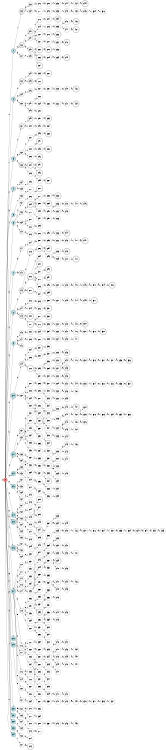 digraph APTAALF {
__start0 [style = invis, shape = none, label = "", width = 0, height = 0];

rankdir=LR;
size="8,5";

s0 [style="filled", color="black", fillcolor="#ff817b" shape="circle", label="q0"];
s1 [style="rounded,filled", color="black", fillcolor="powderblue" shape="doublecircle", label="q1"];
s2 [style="rounded,filled", color="black", fillcolor="powderblue" shape="doublecircle", label="q2"];
s3 [style="rounded,filled", color="black", fillcolor="powderblue" shape="doublecircle", label="q3"];
s4 [style="rounded,filled", color="black", fillcolor="powderblue" shape="doublecircle", label="q4"];
s5 [style="filled", color="black", fillcolor="powderblue" shape="circle", label="q5"];
s6 [style="filled", color="black", fillcolor="powderblue" shape="circle", label="q6"];
s7 [style="filled", color="black", fillcolor="powderblue" shape="circle", label="q7"];
s8 [style="rounded,filled", color="black", fillcolor="powderblue" shape="doublecircle", label="q8"];
s9 [style="filled", color="black", fillcolor="powderblue" shape="circle", label="q9"];
s10 [style="rounded,filled", color="black", fillcolor="powderblue" shape="doublecircle", label="q10"];
s11 [style="rounded,filled", color="black", fillcolor="powderblue" shape="doublecircle", label="q11"];
s12 [style="filled", color="black", fillcolor="powderblue" shape="circle", label="q12"];
s13 [style="filled", color="black", fillcolor="powderblue" shape="circle", label="q13"];
s14 [style="filled", color="black", fillcolor="powderblue" shape="circle", label="q14"];
s15 [style="rounded,filled", color="black", fillcolor="powderblue" shape="doublecircle", label="q15"];
s16 [style="rounded,filled", color="black", fillcolor="powderblue" shape="doublecircle", label="q16"];
s17 [style="filled", color="black", fillcolor="powderblue" shape="circle", label="q17"];
s18 [style="filled", color="black", fillcolor="powderblue" shape="circle", label="q18"];
s19 [style="filled", color="black", fillcolor="powderblue" shape="circle", label="q19"];
s20 [style="filled", color="black", fillcolor="powderblue" shape="circle", label="q20"];
s21 [style="filled", color="black", fillcolor="powderblue" shape="circle", label="q21"];
s22 [style="filled", color="black", fillcolor="powderblue" shape="circle", label="q22"];
s23 [style="filled", color="black", fillcolor="powderblue" shape="circle", label="q23"];
s24 [style="filled", color="black", fillcolor="powderblue" shape="circle", label="q24"];
s25 [style="rounded,filled", color="black", fillcolor="white" shape="doublecircle", label="q25"];
s26 [style="rounded,filled", color="black", fillcolor="white" shape="doublecircle", label="q26"];
s27 [style="filled", color="black", fillcolor="white" shape="circle", label="q27"];
s28 [style="rounded,filled", color="black", fillcolor="white" shape="doublecircle", label="q28"];
s29 [style="filled", color="black", fillcolor="white" shape="circle", label="q29"];
s30 [style="filled", color="black", fillcolor="white" shape="circle", label="q30"];
s31 [style="rounded,filled", color="black", fillcolor="white" shape="doublecircle", label="q31"];
s32 [style="filled", color="black", fillcolor="white" shape="circle", label="q32"];
s33 [style="rounded,filled", color="black", fillcolor="white" shape="doublecircle", label="q33"];
s34 [style="filled", color="black", fillcolor="white" shape="circle", label="q34"];
s35 [style="filled", color="black", fillcolor="white" shape="circle", label="q35"];
s36 [style="filled", color="black", fillcolor="white" shape="circle", label="q36"];
s37 [style="filled", color="black", fillcolor="white" shape="circle", label="q37"];
s38 [style="filled", color="black", fillcolor="white" shape="circle", label="q38"];
s39 [style="filled", color="black", fillcolor="white" shape="circle", label="q39"];
s40 [style="filled", color="black", fillcolor="white" shape="circle", label="q40"];
s41 [style="filled", color="black", fillcolor="white" shape="circle", label="q41"];
s42 [style="rounded,filled", color="black", fillcolor="white" shape="doublecircle", label="q42"];
s43 [style="rounded,filled", color="black", fillcolor="white" shape="doublecircle", label="q43"];
s44 [style="filled", color="black", fillcolor="white" shape="circle", label="q44"];
s45 [style="rounded,filled", color="black", fillcolor="white" shape="doublecircle", label="q45"];
s46 [style="filled", color="black", fillcolor="white" shape="circle", label="q46"];
s47 [style="filled", color="black", fillcolor="white" shape="circle", label="q47"];
s48 [style="filled", color="black", fillcolor="white" shape="circle", label="q48"];
s49 [style="rounded,filled", color="black", fillcolor="white" shape="doublecircle", label="q49"];
s50 [style="filled", color="black", fillcolor="white" shape="circle", label="q50"];
s51 [style="rounded,filled", color="black", fillcolor="white" shape="doublecircle", label="q51"];
s52 [style="filled", color="black", fillcolor="white" shape="circle", label="q52"];
s53 [style="filled", color="black", fillcolor="white" shape="circle", label="q53"];
s54 [style="filled", color="black", fillcolor="white" shape="circle", label="q54"];
s55 [style="filled", color="black", fillcolor="white" shape="circle", label="q55"];
s56 [style="filled", color="black", fillcolor="white" shape="circle", label="q56"];
s57 [style="filled", color="black", fillcolor="white" shape="circle", label="q57"];
s58 [style="filled", color="black", fillcolor="white" shape="circle", label="q58"];
s59 [style="filled", color="black", fillcolor="white" shape="circle", label="q59"];
s60 [style="filled", color="black", fillcolor="white" shape="circle", label="q60"];
s61 [style="filled", color="black", fillcolor="white" shape="circle", label="q61"];
s62 [style="filled", color="black", fillcolor="white" shape="circle", label="q62"];
s63 [style="filled", color="black", fillcolor="white" shape="circle", label="q63"];
s64 [style="filled", color="black", fillcolor="white" shape="circle", label="q64"];
s65 [style="filled", color="black", fillcolor="white" shape="circle", label="q65"];
s66 [style="filled", color="black", fillcolor="white" shape="circle", label="q66"];
s67 [style="filled", color="black", fillcolor="white" shape="circle", label="q67"];
s68 [style="filled", color="black", fillcolor="white" shape="circle", label="q68"];
s69 [style="filled", color="black", fillcolor="white" shape="circle", label="q69"];
s70 [style="filled", color="black", fillcolor="white" shape="circle", label="q70"];
s71 [style="filled", color="black", fillcolor="white" shape="circle", label="q71"];
s72 [style="filled", color="black", fillcolor="white" shape="circle", label="q72"];
s73 [style="filled", color="black", fillcolor="white" shape="circle", label="q73"];
s74 [style="filled", color="black", fillcolor="white" shape="circle", label="q74"];
s75 [style="filled", color="black", fillcolor="white" shape="circle", label="q75"];
s76 [style="filled", color="black", fillcolor="white" shape="circle", label="q76"];
s77 [style="rounded,filled", color="black", fillcolor="white" shape="doublecircle", label="q77"];
s78 [style="filled", color="black", fillcolor="white" shape="circle", label="q78"];
s79 [style="filled", color="black", fillcolor="white" shape="circle", label="q79"];
s80 [style="filled", color="black", fillcolor="white" shape="circle", label="q80"];
s81 [style="filled", color="black", fillcolor="white" shape="circle", label="q81"];
s82 [style="filled", color="black", fillcolor="white" shape="circle", label="q82"];
s83 [style="filled", color="black", fillcolor="white" shape="circle", label="q83"];
s84 [style="filled", color="black", fillcolor="white" shape="circle", label="q84"];
s85 [style="filled", color="black", fillcolor="white" shape="circle", label="q85"];
s86 [style="filled", color="black", fillcolor="white" shape="circle", label="q86"];
s87 [style="filled", color="black", fillcolor="white" shape="circle", label="q87"];
s88 [style="filled", color="black", fillcolor="white" shape="circle", label="q88"];
s89 [style="filled", color="black", fillcolor="white" shape="circle", label="q89"];
s90 [style="rounded,filled", color="black", fillcolor="white" shape="doublecircle", label="q90"];
s91 [style="filled", color="black", fillcolor="white" shape="circle", label="q91"];
s92 [style="rounded,filled", color="black", fillcolor="white" shape="doublecircle", label="q92"];
s93 [style="filled", color="black", fillcolor="white" shape="circle", label="q93"];
s94 [style="filled", color="black", fillcolor="white" shape="circle", label="q94"];
s95 [style="rounded,filled", color="black", fillcolor="white" shape="doublecircle", label="q95"];
s96 [style="filled", color="black", fillcolor="white" shape="circle", label="q96"];
s97 [style="filled", color="black", fillcolor="white" shape="circle", label="q97"];
s98 [style="filled", color="black", fillcolor="white" shape="circle", label="q98"];
s99 [style="rounded,filled", color="black", fillcolor="white" shape="doublecircle", label="q99"];
s100 [style="filled", color="black", fillcolor="white" shape="circle", label="q100"];
s101 [style="filled", color="black", fillcolor="white" shape="circle", label="q101"];
s102 [style="filled", color="black", fillcolor="white" shape="circle", label="q102"];
s103 [style="filled", color="black", fillcolor="white" shape="circle", label="q103"];
s104 [style="rounded,filled", color="black", fillcolor="white" shape="doublecircle", label="q104"];
s105 [style="filled", color="black", fillcolor="white" shape="circle", label="q105"];
s106 [style="filled", color="black", fillcolor="white" shape="circle", label="q106"];
s107 [style="filled", color="black", fillcolor="white" shape="circle", label="q107"];
s108 [style="filled", color="black", fillcolor="white" shape="circle", label="q108"];
s109 [style="rounded,filled", color="black", fillcolor="white" shape="doublecircle", label="q109"];
s110 [style="filled", color="black", fillcolor="white" shape="circle", label="q110"];
s111 [style="filled", color="black", fillcolor="white" shape="circle", label="q111"];
s112 [style="filled", color="black", fillcolor="white" shape="circle", label="q112"];
s113 [style="filled", color="black", fillcolor="white" shape="circle", label="q113"];
s114 [style="filled", color="black", fillcolor="white" shape="circle", label="q114"];
s115 [style="rounded,filled", color="black", fillcolor="white" shape="doublecircle", label="q115"];
s116 [style="rounded,filled", color="black", fillcolor="white" shape="doublecircle", label="q116"];
s117 [style="rounded,filled", color="black", fillcolor="white" shape="doublecircle", label="q117"];
s118 [style="filled", color="black", fillcolor="white" shape="circle", label="q118"];
s119 [style="filled", color="black", fillcolor="white" shape="circle", label="q119"];
s120 [style="rounded,filled", color="black", fillcolor="white" shape="doublecircle", label="q120"];
s121 [style="rounded,filled", color="black", fillcolor="white" shape="doublecircle", label="q121"];
s122 [style="filled", color="black", fillcolor="white" shape="circle", label="q122"];
s123 [style="filled", color="black", fillcolor="white" shape="circle", label="q123"];
s124 [style="filled", color="black", fillcolor="white" shape="circle", label="q124"];
s125 [style="filled", color="black", fillcolor="white" shape="circle", label="q125"];
s126 [style="rounded,filled", color="black", fillcolor="white" shape="doublecircle", label="q126"];
s127 [style="filled", color="black", fillcolor="white" shape="circle", label="q127"];
s128 [style="filled", color="black", fillcolor="white" shape="circle", label="q128"];
s129 [style="filled", color="black", fillcolor="white" shape="circle", label="q129"];
s130 [style="filled", color="black", fillcolor="white" shape="circle", label="q130"];
s131 [style="filled", color="black", fillcolor="white" shape="circle", label="q131"];
s132 [style="filled", color="black", fillcolor="white" shape="circle", label="q132"];
s133 [style="filled", color="black", fillcolor="white" shape="circle", label="q133"];
s134 [style="filled", color="black", fillcolor="white" shape="circle", label="q134"];
s135 [style="filled", color="black", fillcolor="white" shape="circle", label="q135"];
s136 [style="filled", color="black", fillcolor="white" shape="circle", label="q136"];
s137 [style="filled", color="black", fillcolor="white" shape="circle", label="q137"];
s138 [style="filled", color="black", fillcolor="white" shape="circle", label="q138"];
s139 [style="filled", color="black", fillcolor="white" shape="circle", label="q139"];
s140 [style="filled", color="black", fillcolor="white" shape="circle", label="q140"];
s141 [style="filled", color="black", fillcolor="white" shape="circle", label="q141"];
s142 [style="filled", color="black", fillcolor="white" shape="circle", label="q142"];
s143 [style="filled", color="black", fillcolor="white" shape="circle", label="q143"];
s144 [style="filled", color="black", fillcolor="white" shape="circle", label="q144"];
s145 [style="filled", color="black", fillcolor="white" shape="circle", label="q145"];
s146 [style="filled", color="black", fillcolor="white" shape="circle", label="q146"];
s147 [style="filled", color="black", fillcolor="white" shape="circle", label="q147"];
s148 [style="filled", color="black", fillcolor="white" shape="circle", label="q148"];
s149 [style="filled", color="black", fillcolor="white" shape="circle", label="q149"];
s150 [style="filled", color="black", fillcolor="white" shape="circle", label="q150"];
s151 [style="filled", color="black", fillcolor="white" shape="circle", label="q151"];
s152 [style="filled", color="black", fillcolor="white" shape="circle", label="q152"];
s153 [style="filled", color="black", fillcolor="white" shape="circle", label="q153"];
s154 [style="filled", color="black", fillcolor="white" shape="circle", label="q154"];
s155 [style="filled", color="black", fillcolor="white" shape="circle", label="q155"];
s156 [style="filled", color="black", fillcolor="white" shape="circle", label="q156"];
s157 [style="filled", color="black", fillcolor="white" shape="circle", label="q157"];
s158 [style="filled", color="black", fillcolor="white" shape="circle", label="q158"];
s159 [style="filled", color="black", fillcolor="white" shape="circle", label="q159"];
s160 [style="filled", color="black", fillcolor="white" shape="circle", label="q160"];
s161 [style="filled", color="black", fillcolor="white" shape="circle", label="q161"];
s162 [style="filled", color="black", fillcolor="white" shape="circle", label="q162"];
s163 [style="filled", color="black", fillcolor="white" shape="circle", label="q163"];
s164 [style="filled", color="black", fillcolor="white" shape="circle", label="q164"];
s165 [style="filled", color="black", fillcolor="white" shape="circle", label="q165"];
s166 [style="filled", color="black", fillcolor="white" shape="circle", label="q166"];
s167 [style="filled", color="black", fillcolor="white" shape="circle", label="q167"];
s168 [style="filled", color="black", fillcolor="white" shape="circle", label="q168"];
s169 [style="filled", color="black", fillcolor="white" shape="circle", label="q169"];
s170 [style="filled", color="black", fillcolor="white" shape="circle", label="q170"];
s171 [style="filled", color="black", fillcolor="white" shape="circle", label="q171"];
s172 [style="filled", color="black", fillcolor="white" shape="circle", label="q172"];
s173 [style="filled", color="black", fillcolor="white" shape="circle", label="q173"];
s174 [style="filled", color="black", fillcolor="white" shape="circle", label="q174"];
s175 [style="rounded,filled", color="black", fillcolor="white" shape="doublecircle", label="q175"];
s176 [style="filled", color="black", fillcolor="white" shape="circle", label="q176"];
s177 [style="filled", color="black", fillcolor="white" shape="circle", label="q177"];
s178 [style="filled", color="black", fillcolor="white" shape="circle", label="q178"];
s179 [style="filled", color="black", fillcolor="white" shape="circle", label="q179"];
s180 [style="filled", color="black", fillcolor="white" shape="circle", label="q180"];
s181 [style="filled", color="black", fillcolor="white" shape="circle", label="q181"];
s182 [style="rounded,filled", color="black", fillcolor="white" shape="doublecircle", label="q182"];
s183 [style="rounded,filled", color="black", fillcolor="white" shape="doublecircle", label="q183"];
s184 [style="rounded,filled", color="black", fillcolor="white" shape="doublecircle", label="q184"];
s185 [style="filled", color="black", fillcolor="white" shape="circle", label="q185"];
s186 [style="rounded,filled", color="black", fillcolor="white" shape="doublecircle", label="q186"];
s187 [style="filled", color="black", fillcolor="white" shape="circle", label="q187"];
s188 [style="filled", color="black", fillcolor="white" shape="circle", label="q188"];
s189 [style="filled", color="black", fillcolor="white" shape="circle", label="q189"];
s190 [style="filled", color="black", fillcolor="white" shape="circle", label="q190"];
s191 [style="filled", color="black", fillcolor="white" shape="circle", label="q191"];
s192 [style="filled", color="black", fillcolor="white" shape="circle", label="q192"];
s193 [style="filled", color="black", fillcolor="white" shape="circle", label="q193"];
s194 [style="rounded,filled", color="black", fillcolor="white" shape="doublecircle", label="q194"];
s195 [style="filled", color="black", fillcolor="white" shape="circle", label="q195"];
s196 [style="rounded,filled", color="black", fillcolor="white" shape="doublecircle", label="q196"];
s197 [style="rounded,filled", color="black", fillcolor="white" shape="doublecircle", label="q197"];
s198 [style="rounded,filled", color="black", fillcolor="white" shape="doublecircle", label="q198"];
s199 [style="filled", color="black", fillcolor="white" shape="circle", label="q199"];
s200 [style="rounded,filled", color="black", fillcolor="white" shape="doublecircle", label="q200"];
s201 [style="filled", color="black", fillcolor="white" shape="circle", label="q201"];
s202 [style="filled", color="black", fillcolor="white" shape="circle", label="q202"];
s203 [style="filled", color="black", fillcolor="white" shape="circle", label="q203"];
s204 [style="filled", color="black", fillcolor="white" shape="circle", label="q204"];
s205 [style="filled", color="black", fillcolor="white" shape="circle", label="q205"];
s206 [style="filled", color="black", fillcolor="white" shape="circle", label="q206"];
s207 [style="filled", color="black", fillcolor="white" shape="circle", label="q207"];
s208 [style="rounded,filled", color="black", fillcolor="white" shape="doublecircle", label="q208"];
s209 [style="filled", color="black", fillcolor="white" shape="circle", label="q209"];
s210 [style="rounded,filled", color="black", fillcolor="white" shape="doublecircle", label="q210"];
s211 [style="filled", color="black", fillcolor="white" shape="circle", label="q211"];
s212 [style="filled", color="black", fillcolor="white" shape="circle", label="q212"];
s213 [style="filled", color="black", fillcolor="white" shape="circle", label="q213"];
s214 [style="filled", color="black", fillcolor="white" shape="circle", label="q214"];
s215 [style="filled", color="black", fillcolor="white" shape="circle", label="q215"];
s216 [style="filled", color="black", fillcolor="white" shape="circle", label="q216"];
s217 [style="filled", color="black", fillcolor="white" shape="circle", label="q217"];
s218 [style="rounded,filled", color="black", fillcolor="white" shape="doublecircle", label="q218"];
s219 [style="filled", color="black", fillcolor="white" shape="circle", label="q219"];
s220 [style="filled", color="black", fillcolor="white" shape="circle", label="q220"];
s221 [style="rounded,filled", color="black", fillcolor="white" shape="doublecircle", label="q221"];
s222 [style="filled", color="black", fillcolor="white" shape="circle", label="q222"];
s223 [style="filled", color="black", fillcolor="white" shape="circle", label="q223"];
s224 [style="filled", color="black", fillcolor="white" shape="circle", label="q224"];
s225 [style="filled", color="black", fillcolor="white" shape="circle", label="q225"];
s226 [style="filled", color="black", fillcolor="white" shape="circle", label="q226"];
s227 [style="filled", color="black", fillcolor="white" shape="circle", label="q227"];
s228 [style="filled", color="black", fillcolor="white" shape="circle", label="q228"];
s229 [style="filled", color="black", fillcolor="white" shape="circle", label="q229"];
s230 [style="rounded,filled", color="black", fillcolor="white" shape="doublecircle", label="q230"];
s231 [style="filled", color="black", fillcolor="white" shape="circle", label="q231"];
s232 [style="filled", color="black", fillcolor="white" shape="circle", label="q232"];
s233 [style="filled", color="black", fillcolor="white" shape="circle", label="q233"];
s234 [style="filled", color="black", fillcolor="white" shape="circle", label="q234"];
s235 [style="filled", color="black", fillcolor="white" shape="circle", label="q235"];
s236 [style="filled", color="black", fillcolor="white" shape="circle", label="q236"];
s237 [style="filled", color="black", fillcolor="white" shape="circle", label="q237"];
s238 [style="filled", color="black", fillcolor="white" shape="circle", label="q238"];
s239 [style="filled", color="black", fillcolor="white" shape="circle", label="q239"];
s240 [style="rounded,filled", color="black", fillcolor="white" shape="doublecircle", label="q240"];
s241 [style="filled", color="black", fillcolor="white" shape="circle", label="q241"];
s242 [style="filled", color="black", fillcolor="white" shape="circle", label="q242"];
s243 [style="filled", color="black", fillcolor="white" shape="circle", label="q243"];
s244 [style="rounded,filled", color="black", fillcolor="white" shape="doublecircle", label="q244"];
s245 [style="filled", color="black", fillcolor="white" shape="circle", label="q245"];
s246 [style="filled", color="black", fillcolor="white" shape="circle", label="q246"];
s247 [style="filled", color="black", fillcolor="white" shape="circle", label="q247"];
s248 [style="filled", color="black", fillcolor="white" shape="circle", label="q248"];
s249 [style="filled", color="black", fillcolor="white" shape="circle", label="q249"];
s250 [style="filled", color="black", fillcolor="white" shape="circle", label="q250"];
s251 [style="filled", color="black", fillcolor="white" shape="circle", label="q251"];
s252 [style="filled", color="black", fillcolor="white" shape="circle", label="q252"];
s253 [style="filled", color="black", fillcolor="white" shape="circle", label="q253"];
s254 [style="filled", color="black", fillcolor="white" shape="circle", label="q254"];
s255 [style="rounded,filled", color="black", fillcolor="white" shape="doublecircle", label="q255"];
s256 [style="filled", color="black", fillcolor="white" shape="circle", label="q256"];
s257 [style="filled", color="black", fillcolor="white" shape="circle", label="q257"];
s258 [style="filled", color="black", fillcolor="white" shape="circle", label="q258"];
s259 [style="filled", color="black", fillcolor="white" shape="circle", label="q259"];
s260 [style="filled", color="black", fillcolor="white" shape="circle", label="q260"];
s261 [style="filled", color="black", fillcolor="white" shape="circle", label="q261"];
s262 [style="filled", color="black", fillcolor="white" shape="circle", label="q262"];
s263 [style="filled", color="black", fillcolor="white" shape="circle", label="q263"];
s264 [style="filled", color="black", fillcolor="white" shape="circle", label="q264"];
s265 [style="filled", color="black", fillcolor="white" shape="circle", label="q265"];
s266 [style="filled", color="black", fillcolor="white" shape="circle", label="q266"];
s267 [style="filled", color="black", fillcolor="white" shape="circle", label="q267"];
s268 [style="filled", color="black", fillcolor="white" shape="circle", label="q268"];
s269 [style="filled", color="black", fillcolor="white" shape="circle", label="q269"];
s270 [style="filled", color="black", fillcolor="white" shape="circle", label="q270"];
s271 [style="filled", color="black", fillcolor="white" shape="circle", label="q271"];
s272 [style="filled", color="black", fillcolor="white" shape="circle", label="q272"];
s273 [style="filled", color="black", fillcolor="white" shape="circle", label="q273"];
s274 [style="filled", color="black", fillcolor="white" shape="circle", label="q274"];
s275 [style="filled", color="black", fillcolor="white" shape="circle", label="q275"];
s276 [style="filled", color="black", fillcolor="white" shape="circle", label="q276"];
s277 [style="filled", color="black", fillcolor="white" shape="circle", label="q277"];
s278 [style="rounded,filled", color="black", fillcolor="white" shape="doublecircle", label="q278"];
s279 [style="filled", color="black", fillcolor="white" shape="circle", label="q279"];
s280 [style="rounded,filled", color="black", fillcolor="white" shape="doublecircle", label="q280"];
s281 [style="filled", color="black", fillcolor="white" shape="circle", label="q281"];
s282 [style="filled", color="black", fillcolor="white" shape="circle", label="q282"];
s283 [style="rounded,filled", color="black", fillcolor="white" shape="doublecircle", label="q283"];
s284 [style="filled", color="black", fillcolor="white" shape="circle", label="q284"];
s285 [style="rounded,filled", color="black", fillcolor="white" shape="doublecircle", label="q285"];
s286 [style="rounded,filled", color="black", fillcolor="white" shape="doublecircle", label="q286"];
s287 [style="rounded,filled", color="black", fillcolor="white" shape="doublecircle", label="q287"];
s288 [style="filled", color="black", fillcolor="white" shape="circle", label="q288"];
s289 [style="rounded,filled", color="black", fillcolor="white" shape="doublecircle", label="q289"];
s290 [style="filled", color="black", fillcolor="white" shape="circle", label="q290"];
s291 [style="filled", color="black", fillcolor="white" shape="circle", label="q291"];
s292 [style="filled", color="black", fillcolor="white" shape="circle", label="q292"];
s293 [style="filled", color="black", fillcolor="white" shape="circle", label="q293"];
s294 [style="rounded,filled", color="black", fillcolor="white" shape="doublecircle", label="q294"];
s295 [style="filled", color="black", fillcolor="white" shape="circle", label="q295"];
s296 [style="rounded,filled", color="black", fillcolor="white" shape="doublecircle", label="q296"];
s297 [style="rounded,filled", color="black", fillcolor="white" shape="doublecircle", label="q297"];
s298 [style="filled", color="black", fillcolor="white" shape="circle", label="q298"];
s299 [style="rounded,filled", color="black", fillcolor="white" shape="doublecircle", label="q299"];
s300 [style="filled", color="black", fillcolor="white" shape="circle", label="q300"];
s301 [style="rounded,filled", color="black", fillcolor="white" shape="doublecircle", label="q301"];
s302 [style="rounded,filled", color="black", fillcolor="white" shape="doublecircle", label="q302"];
s303 [style="filled", color="black", fillcolor="white" shape="circle", label="q303"];
s304 [style="filled", color="black", fillcolor="white" shape="circle", label="q304"];
s305 [style="filled", color="black", fillcolor="white" shape="circle", label="q305"];
s306 [style="filled", color="black", fillcolor="white" shape="circle", label="q306"];
s307 [style="filled", color="black", fillcolor="white" shape="circle", label="q307"];
s308 [style="filled", color="black", fillcolor="white" shape="circle", label="q308"];
s309 [style="filled", color="black", fillcolor="white" shape="circle", label="q309"];
s310 [style="filled", color="black", fillcolor="white" shape="circle", label="q310"];
s311 [style="filled", color="black", fillcolor="white" shape="circle", label="q311"];
s312 [style="filled", color="black", fillcolor="white" shape="circle", label="q312"];
s313 [style="filled", color="black", fillcolor="white" shape="circle", label="q313"];
s314 [style="filled", color="black", fillcolor="white" shape="circle", label="q314"];
s315 [style="filled", color="black", fillcolor="white" shape="circle", label="q315"];
s316 [style="filled", color="black", fillcolor="white" shape="circle", label="q316"];
s317 [style="filled", color="black", fillcolor="white" shape="circle", label="q317"];
s318 [style="filled", color="black", fillcolor="white" shape="circle", label="q318"];
s319 [style="rounded,filled", color="black", fillcolor="white" shape="doublecircle", label="q319"];
s320 [style="filled", color="black", fillcolor="white" shape="circle", label="q320"];
s321 [style="filled", color="black", fillcolor="white" shape="circle", label="q321"];
s322 [style="filled", color="black", fillcolor="white" shape="circle", label="q322"];
s323 [style="filled", color="black", fillcolor="white" shape="circle", label="q323"];
s324 [style="rounded,filled", color="black", fillcolor="white" shape="doublecircle", label="q324"];
s325 [style="filled", color="black", fillcolor="white" shape="circle", label="q325"];
s326 [style="filled", color="black", fillcolor="white" shape="circle", label="q326"];
s327 [style="filled", color="black", fillcolor="white" shape="circle", label="q327"];
s328 [style="filled", color="black", fillcolor="white" shape="circle", label="q328"];
s329 [style="filled", color="black", fillcolor="white" shape="circle", label="q329"];
s330 [style="filled", color="black", fillcolor="white" shape="circle", label="q330"];
s331 [style="filled", color="black", fillcolor="white" shape="circle", label="q331"];
s332 [style="filled", color="black", fillcolor="white" shape="circle", label="q332"];
s333 [style="filled", color="black", fillcolor="white" shape="circle", label="q333"];
s334 [style="filled", color="black", fillcolor="white" shape="circle", label="q334"];
s335 [style="filled", color="black", fillcolor="white" shape="circle", label="q335"];
s336 [style="filled", color="black", fillcolor="white" shape="circle", label="q336"];
s337 [style="filled", color="black", fillcolor="white" shape="circle", label="q337"];
s338 [style="filled", color="black", fillcolor="white" shape="circle", label="q338"];
s339 [style="filled", color="black", fillcolor="white" shape="circle", label="q339"];
s340 [style="filled", color="black", fillcolor="white" shape="circle", label="q340"];
s341 [style="filled", color="black", fillcolor="white" shape="circle", label="q341"];
s342 [style="filled", color="black", fillcolor="white" shape="circle", label="q342"];
s343 [style="filled", color="black", fillcolor="white" shape="circle", label="q343"];
s344 [style="filled", color="black", fillcolor="white" shape="circle", label="q344"];
s345 [style="filled", color="black", fillcolor="white" shape="circle", label="q345"];
s346 [style="filled", color="black", fillcolor="white" shape="circle", label="q346"];
s347 [style="filled", color="black", fillcolor="white" shape="circle", label="q347"];
s348 [style="filled", color="black", fillcolor="white" shape="circle", label="q348"];
s349 [style="filled", color="black", fillcolor="white" shape="circle", label="q349"];
s350 [style="filled", color="black", fillcolor="white" shape="circle", label="q350"];
s351 [style="filled", color="black", fillcolor="white" shape="circle", label="q351"];
s352 [style="filled", color="black", fillcolor="white" shape="circle", label="q352"];
s353 [style="filled", color="black", fillcolor="white" shape="circle", label="q353"];
s354 [style="rounded,filled", color="black", fillcolor="white" shape="doublecircle", label="q354"];
s355 [style="filled", color="black", fillcolor="white" shape="circle", label="q355"];
s356 [style="rounded,filled", color="black", fillcolor="white" shape="doublecircle", label="q356"];
s357 [style="filled", color="black", fillcolor="white" shape="circle", label="q357"];
s358 [style="filled", color="black", fillcolor="white" shape="circle", label="q358"];
s359 [style="filled", color="black", fillcolor="white" shape="circle", label="q359"];
s360 [style="filled", color="black", fillcolor="white" shape="circle", label="q360"];
s361 [style="filled", color="black", fillcolor="white" shape="circle", label="q361"];
s362 [style="rounded,filled", color="black", fillcolor="white" shape="doublecircle", label="q362"];
s363 [style="filled", color="black", fillcolor="white" shape="circle", label="q363"];
s364 [style="filled", color="black", fillcolor="white" shape="circle", label="q364"];
s365 [style="filled", color="black", fillcolor="white" shape="circle", label="q365"];
s366 [style="filled", color="black", fillcolor="white" shape="circle", label="q366"];
s367 [style="filled", color="black", fillcolor="white" shape="circle", label="q367"];
s368 [style="filled", color="black", fillcolor="white" shape="circle", label="q368"];
s369 [style="filled", color="black", fillcolor="white" shape="circle", label="q369"];
s370 [style="filled", color="black", fillcolor="white" shape="circle", label="q370"];
s371 [style="filled", color="black", fillcolor="white" shape="circle", label="q371"];
s372 [style="filled", color="black", fillcolor="white" shape="circle", label="q372"];
s373 [style="filled", color="black", fillcolor="white" shape="circle", label="q373"];
s374 [style="filled", color="black", fillcolor="white" shape="circle", label="q374"];
s375 [style="filled", color="black", fillcolor="white" shape="circle", label="q375"];
s376 [style="rounded,filled", color="black", fillcolor="white" shape="doublecircle", label="q376"];
s377 [style="rounded,filled", color="black", fillcolor="white" shape="doublecircle", label="q377"];
s378 [style="filled", color="black", fillcolor="white" shape="circle", label="q378"];
s379 [style="filled", color="black", fillcolor="white" shape="circle", label="q379"];
s380 [style="filled", color="black", fillcolor="white" shape="circle", label="q380"];
s381 [style="filled", color="black", fillcolor="white" shape="circle", label="q381"];
s382 [style="filled", color="black", fillcolor="white" shape="circle", label="q382"];
s383 [style="filled", color="black", fillcolor="white" shape="circle", label="q383"];
s384 [style="filled", color="black", fillcolor="white" shape="circle", label="q384"];
s385 [style="filled", color="black", fillcolor="white" shape="circle", label="q385"];
s386 [style="filled", color="black", fillcolor="white" shape="circle", label="q386"];
s387 [style="filled", color="black", fillcolor="white" shape="circle", label="q387"];
s388 [style="filled", color="black", fillcolor="white" shape="circle", label="q388"];
s389 [style="filled", color="black", fillcolor="white" shape="circle", label="q389"];
s390 [style="filled", color="black", fillcolor="white" shape="circle", label="q390"];
s391 [style="filled", color="black", fillcolor="white" shape="circle", label="q391"];
s392 [style="filled", color="black", fillcolor="white" shape="circle", label="q392"];
s393 [style="filled", color="black", fillcolor="white" shape="circle", label="q393"];
s394 [style="filled", color="black", fillcolor="white" shape="circle", label="q394"];
s395 [style="filled", color="black", fillcolor="white" shape="circle", label="q395"];
s396 [style="filled", color="black", fillcolor="white" shape="circle", label="q396"];
s397 [style="filled", color="black", fillcolor="white" shape="circle", label="q397"];
s398 [style="filled", color="black", fillcolor="white" shape="circle", label="q398"];
s399 [style="rounded,filled", color="black", fillcolor="white" shape="doublecircle", label="q399"];
s400 [style="filled", color="black", fillcolor="white" shape="circle", label="q400"];
s401 [style="filled", color="black", fillcolor="white" shape="circle", label="q401"];
s402 [style="filled", color="black", fillcolor="white" shape="circle", label="q402"];
s403 [style="filled", color="black", fillcolor="white" shape="circle", label="q403"];
s404 [style="filled", color="black", fillcolor="white" shape="circle", label="q404"];
s405 [style="filled", color="black", fillcolor="white" shape="circle", label="q405"];
s406 [style="filled", color="black", fillcolor="white" shape="circle", label="q406"];
s407 [style="filled", color="black", fillcolor="white" shape="circle", label="q407"];
s408 [style="filled", color="black", fillcolor="white" shape="circle", label="q408"];
s409 [style="filled", color="black", fillcolor="white" shape="circle", label="q409"];
s410 [style="filled", color="black", fillcolor="white" shape="circle", label="q410"];
s411 [style="filled", color="black", fillcolor="white" shape="circle", label="q411"];
s412 [style="filled", color="black", fillcolor="white" shape="circle", label="q412"];
s413 [style="filled", color="black", fillcolor="white" shape="circle", label="q413"];
s414 [style="filled", color="black", fillcolor="white" shape="circle", label="q414"];
s415 [style="filled", color="black", fillcolor="white" shape="circle", label="q415"];
s416 [style="filled", color="black", fillcolor="white" shape="circle", label="q416"];
s417 [style="filled", color="black", fillcolor="white" shape="circle", label="q417"];
s418 [style="rounded,filled", color="black", fillcolor="white" shape="doublecircle", label="q418"];
s419 [style="rounded,filled", color="black", fillcolor="white" shape="doublecircle", label="q419"];
s420 [style="filled", color="black", fillcolor="white" shape="circle", label="q420"];
s421 [style="filled", color="black", fillcolor="white" shape="circle", label="q421"];
s422 [style="filled", color="black", fillcolor="white" shape="circle", label="q422"];
s423 [style="filled", color="black", fillcolor="white" shape="circle", label="q423"];
s424 [style="rounded,filled", color="black", fillcolor="white" shape="doublecircle", label="q424"];
s425 [style="filled", color="black", fillcolor="white" shape="circle", label="q425"];
s426 [style="rounded,filled", color="black", fillcolor="white" shape="doublecircle", label="q426"];
s427 [style="filled", color="black", fillcolor="white" shape="circle", label="q427"];
s428 [style="filled", color="black", fillcolor="white" shape="circle", label="q428"];
s429 [style="filled", color="black", fillcolor="white" shape="circle", label="q429"];
s430 [style="filled", color="black", fillcolor="white" shape="circle", label="q430"];
s431 [style="filled", color="black", fillcolor="white" shape="circle", label="q431"];
s432 [style="filled", color="black", fillcolor="white" shape="circle", label="q432"];
s433 [style="rounded,filled", color="black", fillcolor="white" shape="doublecircle", label="q433"];
s434 [style="filled", color="black", fillcolor="white" shape="circle", label="q434"];
s435 [style="rounded,filled", color="black", fillcolor="white" shape="doublecircle", label="q435"];
s436 [style="rounded,filled", color="black", fillcolor="white" shape="doublecircle", label="q436"];
s437 [style="filled", color="black", fillcolor="white" shape="circle", label="q437"];
s438 [style="filled", color="black", fillcolor="white" shape="circle", label="q438"];
s439 [style="filled", color="black", fillcolor="white" shape="circle", label="q439"];
s440 [style="filled", color="black", fillcolor="white" shape="circle", label="q440"];
s441 [style="filled", color="black", fillcolor="white" shape="circle", label="q441"];
s442 [style="filled", color="black", fillcolor="white" shape="circle", label="q442"];
s443 [style="filled", color="black", fillcolor="white" shape="circle", label="q443"];
s444 [style="filled", color="black", fillcolor="white" shape="circle", label="q444"];
s445 [style="filled", color="black", fillcolor="white" shape="circle", label="q445"];
s446 [style="filled", color="black", fillcolor="white" shape="circle", label="q446"];
s447 [style="filled", color="black", fillcolor="white" shape="circle", label="q447"];
s448 [style="filled", color="black", fillcolor="white" shape="circle", label="q448"];
s449 [style="filled", color="black", fillcolor="white" shape="circle", label="q449"];
s450 [style="filled", color="black", fillcolor="white" shape="circle", label="q450"];
s451 [style="filled", color="black", fillcolor="white" shape="circle", label="q451"];
s452 [style="filled", color="black", fillcolor="white" shape="circle", label="q452"];
s453 [style="filled", color="black", fillcolor="white" shape="circle", label="q453"];
s454 [style="filled", color="black", fillcolor="white" shape="circle", label="q454"];
s455 [style="filled", color="black", fillcolor="white" shape="circle", label="q455"];
s456 [style="filled", color="black", fillcolor="white" shape="circle", label="q456"];
s457 [style="filled", color="black", fillcolor="white" shape="circle", label="q457"];
s458 [style="filled", color="black", fillcolor="white" shape="circle", label="q458"];
s459 [style="filled", color="black", fillcolor="white" shape="circle", label="q459"];
s460 [style="filled", color="black", fillcolor="white" shape="circle", label="q460"];
s461 [style="filled", color="black", fillcolor="white" shape="circle", label="q461"];
s462 [style="filled", color="black", fillcolor="white" shape="circle", label="q462"];
s463 [style="filled", color="black", fillcolor="white" shape="circle", label="q463"];
s464 [style="filled", color="black", fillcolor="white" shape="circle", label="q464"];
s465 [style="filled", color="black", fillcolor="white" shape="circle", label="q465"];
s466 [style="rounded,filled", color="black", fillcolor="white" shape="doublecircle", label="q466"];
s467 [style="rounded,filled", color="black", fillcolor="white" shape="doublecircle", label="q467"];
s468 [style="rounded,filled", color="black", fillcolor="white" shape="doublecircle", label="q468"];
s469 [style="rounded,filled", color="black", fillcolor="white" shape="doublecircle", label="q469"];
s470 [style="filled", color="black", fillcolor="white" shape="circle", label="q470"];
s471 [style="filled", color="black", fillcolor="white" shape="circle", label="q471"];
s472 [style="rounded,filled", color="black", fillcolor="white" shape="doublecircle", label="q472"];
s473 [style="filled", color="black", fillcolor="white" shape="circle", label="q473"];
s474 [style="filled", color="black", fillcolor="white" shape="circle", label="q474"];
s475 [style="filled", color="black", fillcolor="white" shape="circle", label="q475"];
s476 [style="filled", color="black", fillcolor="white" shape="circle", label="q476"];
s477 [style="filled", color="black", fillcolor="white" shape="circle", label="q477"];
s478 [style="filled", color="black", fillcolor="white" shape="circle", label="q478"];
s479 [style="filled", color="black", fillcolor="white" shape="circle", label="q479"];
s480 [style="filled", color="black", fillcolor="white" shape="circle", label="q480"];
s481 [style="rounded,filled", color="black", fillcolor="white" shape="doublecircle", label="q481"];
s482 [style="filled", color="black", fillcolor="white" shape="circle", label="q482"];
s483 [style="filled", color="black", fillcolor="white" shape="circle", label="q483"];
s484 [style="filled", color="black", fillcolor="white" shape="circle", label="q484"];
s485 [style="filled", color="black", fillcolor="white" shape="circle", label="q485"];
s486 [style="filled", color="black", fillcolor="white" shape="circle", label="q486"];
s487 [style="filled", color="black", fillcolor="white" shape="circle", label="q487"];
s488 [style="filled", color="black", fillcolor="white" shape="circle", label="q488"];
s489 [style="filled", color="black", fillcolor="white" shape="circle", label="q489"];
s490 [style="filled", color="black", fillcolor="white" shape="circle", label="q490"];
s491 [style="filled", color="black", fillcolor="white" shape="circle", label="q491"];
s492 [style="filled", color="black", fillcolor="white" shape="circle", label="q492"];
s493 [style="filled", color="black", fillcolor="white" shape="circle", label="q493"];
s494 [style="rounded,filled", color="black", fillcolor="white" shape="doublecircle", label="q494"];
s495 [style="filled", color="black", fillcolor="white" shape="circle", label="q495"];
s496 [style="filled", color="black", fillcolor="white" shape="circle", label="q496"];
s497 [style="rounded,filled", color="black", fillcolor="white" shape="doublecircle", label="q497"];
s498 [style="filled", color="black", fillcolor="white" shape="circle", label="q498"];
s499 [style="filled", color="black", fillcolor="white" shape="circle", label="q499"];
s500 [style="rounded,filled", color="black", fillcolor="white" shape="doublecircle", label="q500"];
s501 [style="filled", color="black", fillcolor="white" shape="circle", label="q501"];
s502 [style="filled", color="black", fillcolor="white" shape="circle", label="q502"];
s503 [style="filled", color="black", fillcolor="white" shape="circle", label="q503"];
s504 [style="filled", color="black", fillcolor="white" shape="circle", label="q504"];
s505 [style="filled", color="black", fillcolor="white" shape="circle", label="q505"];
s506 [style="filled", color="black", fillcolor="white" shape="circle", label="q506"];
s507 [style="filled", color="black", fillcolor="white" shape="circle", label="q507"];
s508 [style="filled", color="black", fillcolor="white" shape="circle", label="q508"];
s509 [style="filled", color="black", fillcolor="white" shape="circle", label="q509"];
s510 [style="filled", color="black", fillcolor="white" shape="circle", label="q510"];
s511 [style="rounded,filled", color="black", fillcolor="white" shape="doublecircle", label="q511"];
s512 [style="filled", color="black", fillcolor="white" shape="circle", label="q512"];
s513 [style="filled", color="black", fillcolor="white" shape="circle", label="q513"];
s514 [style="filled", color="black", fillcolor="white" shape="circle", label="q514"];
s515 [style="filled", color="black", fillcolor="white" shape="circle", label="q515"];
s516 [style="filled", color="black", fillcolor="white" shape="circle", label="q516"];
s517 [style="filled", color="black", fillcolor="white" shape="circle", label="q517"];
s518 [style="filled", color="black", fillcolor="white" shape="circle", label="q518"];
s519 [style="filled", color="black", fillcolor="white" shape="circle", label="q519"];
s520 [style="rounded,filled", color="black", fillcolor="white" shape="doublecircle", label="q520"];
s521 [style="filled", color="black", fillcolor="white" shape="circle", label="q521"];
s522 [style="filled", color="black", fillcolor="white" shape="circle", label="q522"];
s523 [style="filled", color="black", fillcolor="white" shape="circle", label="q523"];
s524 [style="filled", color="black", fillcolor="white" shape="circle", label="q524"];
s525 [style="filled", color="black", fillcolor="white" shape="circle", label="q525"];
s526 [style="rounded,filled", color="black", fillcolor="white" shape="doublecircle", label="q526"];
s527 [style="filled", color="black", fillcolor="white" shape="circle", label="q527"];
s528 [style="filled", color="black", fillcolor="white" shape="circle", label="q528"];
s529 [style="filled", color="black", fillcolor="white" shape="circle", label="q529"];
s530 [style="filled", color="black", fillcolor="white" shape="circle", label="q530"];
s531 [style="filled", color="black", fillcolor="white" shape="circle", label="q531"];
s532 [style="filled", color="black", fillcolor="white" shape="circle", label="q532"];
s533 [style="filled", color="black", fillcolor="white" shape="circle", label="q533"];
s534 [style="filled", color="black", fillcolor="white" shape="circle", label="q534"];
s535 [style="filled", color="black", fillcolor="white" shape="circle", label="q535"];
s536 [style="rounded,filled", color="black", fillcolor="white" shape="doublecircle", label="q536"];
s537 [style="rounded,filled", color="black", fillcolor="white" shape="doublecircle", label="q537"];
s538 [style="filled", color="black", fillcolor="white" shape="circle", label="q538"];
s539 [style="filled", color="black", fillcolor="white" shape="circle", label="q539"];
s540 [style="filled", color="black", fillcolor="white" shape="circle", label="q540"];
s541 [style="filled", color="black", fillcolor="white" shape="circle", label="q541"];
s542 [style="filled", color="black", fillcolor="white" shape="circle", label="q542"];
s543 [style="filled", color="black", fillcolor="white" shape="circle", label="q543"];
subgraph cluster_main { 
	graph [pad=".75", ranksep="0.15", nodesep="0.15"];
	 style=invis; 
	__start0 -> s0 [penwidth=2];
}
s0 -> s1 [label="0"];
s0 -> s2 [label="1"];
s0 -> s3 [label="2"];
s0 -> s4 [label="3"];
s0 -> s5 [label="4"];
s0 -> s6 [label="5"];
s0 -> s7 [label="6"];
s0 -> s8 [label="8"];
s0 -> s9 [label="9"];
s0 -> s10 [label="b"];
s0 -> s11 [label="c"];
s0 -> s12 [label="d"];
s0 -> s13 [label="e"];
s0 -> s14 [label="f"];
s0 -> s15 [label="g"];
s0 -> s16 [label="h"];
s0 -> s17 [label="j"];
s0 -> s18 [label="k"];
s0 -> s19 [label="m"];
s0 -> s20 [label="n"];
s0 -> s21 [label="p"];
s0 -> s22 [label="q"];
s0 -> s23 [label="r"];
s0 -> s24 [label="u"];
s1 -> s25 [label="1"];
s1 -> s26 [label="2"];
s1 -> s27 [label="3"];
s2 -> s28 [label="0"];
s2 -> s29 [label="2"];
s2 -> s30 [label="3"];
s3 -> s31 [label="0"];
s3 -> s32 [label="3"];
s3 -> s33 [label="8"];
s4 -> s34 [label="1"];
s4 -> s35 [label="2"];
s5 -> s36 [label="1"];
s6 -> s37 [label="4"];
s6 -> s38 [label="7"];
s6 -> s39 [label="h"];
s6 -> s40 [label="k"];
s7 -> s41 [label="3"];
s7 -> s42 [label="8"];
s8 -> s43 [label="2"];
s8 -> s44 [label="9"];
s8 -> s45 [label="b"];
s9 -> s46 [label="2"];
s9 -> s47 [label="3"];
s9 -> s48 [label="b"];
s10 -> s49 [label="8"];
s10 -> s50 [label="c"];
s11 -> s51 [label="b"];
s11 -> s52 [label="d"];
s11 -> s53 [label="e"];
s11 -> s54 [label="f"];
s12 -> s55 [label="6"];
s12 -> s56 [label="e"];
s13 -> s57 [label="7"];
s13 -> s58 [label="f"];
s13 -> s59 [label="h"];
s13 -> s60 [label="k"];
s14 -> s61 [label="c"];
s14 -> s62 [label="d"];
s14 -> s63 [label="e"];
s14 -> s64 [label="g"];
s14 -> s65 [label="j"];
s14 -> s66 [label="k"];
s16 -> s67 [label="7"];
s16 -> s68 [label="e"];
s16 -> s69 [label="k"];
s17 -> s70 [label="7"];
s17 -> s71 [label="d"];
s17 -> s72 [label="e"];
s17 -> s73 [label="f"];
s17 -> s74 [label="h"];
s17 -> s75 [label="k"];
s17 -> s76 [label="m"];
s17 -> s77 [label="n"];
s17 -> s78 [label="s"];
s17 -> s79 [label="w"];
s18 -> s80 [label="e"];
s19 -> s81 [label="e"];
s20 -> s82 [label="m"];
s20 -> s83 [label="q"];
s21 -> s84 [label="q"];
s22 -> s85 [label="s"];
s23 -> s86 [label="p"];
s24 -> s87 [label="7"];
s25 -> s88 [label="3"];
s25 -> s89 [label="4"];
s26 -> s90 [label="0"];
s26 -> s91 [label="3"];
s26 -> s92 [label="8"];
s27 -> s93 [label="0"];
s28 -> s94 [label="1"];
s28 -> s95 [label="2"];
s29 -> s96 [label="8"];
s30 -> s97 [label="2"];
s30 -> s98 [label="9"];
s31 -> s99 [label="1"];
s31 -> s100 [label="2"];
s32 -> s101 [label="0"];
s32 -> s102 [label="1"];
s32 -> s103 [label="6"];
s33 -> s104 [label="2"];
s33 -> s105 [label="b"];
s35 -> s106 [label="0"];
s36 -> s107 [label="0"];
s37 -> s108 [label="1"];
s38 -> s109 [label="6"];
s38 -> s110 [label="k"];
s39 -> s111 [label="j"];
s39 -> s112 [label="k"];
s40 -> s113 [label="h"];
s41 -> s114 [label="2"];
s43 -> s115 [label="0"];
s43 -> s116 [label="3"];
s43 -> s117 [label="8"];
s44 -> s118 [label="3"];
s44 -> s119 [label="c"];
s45 -> s120 [label="2"];
s45 -> s121 [label="8"];
s46 -> s122 [label="3"];
s47 -> s123 [label="6"];
s49 -> s124 [label="2"];
s49 -> s125 [label="9"];
s49 -> s126 [label="b"];
s50 -> s127 [label="9"];
s50 -> s128 [label="d"];
s50 -> s129 [label="e"];
s50 -> s130 [label="f"];
s52 -> s131 [label="6"];
s52 -> s132 [label="7"];
s52 -> s133 [label="e"];
s52 -> s134 [label="j"];
s52 -> s135 [label="k"];
s52 -> s136 [label="s"];
s53 -> s137 [label="k"];
s54 -> s138 [label="d"];
s54 -> s139 [label="e"];
s55 -> s140 [label="7"];
s56 -> s141 [label="7"];
s60 -> s142 [label="h"];
s61 -> s143 [label="b"];
s62 -> s144 [label="k"];
s63 -> s145 [label="7"];
s63 -> s146 [label="k"];
s64 -> s147 [label="e"];
s66 -> s148 [label="j"];
s67 -> s149 [label="d"];
s69 -> s150 [label="e"];
s70 -> s151 [label="f"];
s72 -> s152 [label="f"];
s74 -> s153 [label="5"];
s74 -> s154 [label="c"];
s74 -> s155 [label="k"];
s75 -> s156 [label="d"];
s75 -> s157 [label="e"];
s75 -> s158 [label="f"];
s75 -> s159 [label="g"];
s75 -> s160 [label="s"];
s76 -> s161 [label="e"];
s76 -> s162 [label="k"];
s76 -> s163 [label="s"];
s76 -> s164 [label="t"];
s78 -> s165 [label="f"];
s78 -> s166 [label="g"];
s79 -> s167 [label="q"];
s80 -> s168 [label="f"];
s81 -> s169 [label="f"];
s82 -> s170 [label="e"];
s82 -> s171 [label="s"];
s83 -> s172 [label="m"];
s84 -> s173 [label="t"];
s86 -> s174 [label="n"];
s87 -> s175 [label="5"];
s88 -> s176 [label="2"];
s89 -> s177 [label="5"];
s91 -> s178 [label="0"];
s91 -> s179 [label="6"];
s91 -> s180 [label="8"];
s91 -> s181 [label="9"];
s92 -> s182 [label="2"];
s92 -> s183 [label="b"];
s92 -> s184 [label="c"];
s94 -> s185 [label="3"];
s95 -> s186 [label="8"];
s96 -> s187 [label="b"];
s97 -> s188 [label="0"];
s97 -> s189 [label="8"];
s98 -> s190 [label="3"];
s99 -> s191 [label="2"];
s100 -> s192 [label="0"];
s101 -> s193 [label="2"];
s102 -> s194 [label="0"];
s102 -> s195 [label="2"];
s103 -> s196 [label="1"];
s104 -> s197 [label="0"];
s104 -> s198 [label="8"];
s105 -> s199 [label="8"];
s108 -> s200 [label="0"];
s109 -> s201 [label="3"];
s109 -> s202 [label="9"];
s109 -> s203 [label="d"];
s110 -> s204 [label="7"];
s112 -> s205 [label="h"];
s113 -> s206 [label="k"];
s114 -> s207 [label="3"];
s115 -> s208 [label="1"];
s116 -> s209 [label="0"];
s116 -> s210 [label="1"];
s116 -> s211 [label="2"];
s116 -> s212 [label="6"];
s116 -> s213 [label="9"];
s117 -> s214 [label="2"];
s118 -> s215 [label="6"];
s119 -> s216 [label="b"];
s121 -> s217 [label="3"];
s121 -> s218 [label="b"];
s122 -> s219 [label="6"];
s123 -> s220 [label="5"];
s124 -> s221 [label="0"];
s125 -> s222 [label="d"];
s126 -> s223 [label="8"];
s126 -> s224 [label="9"];
s127 -> s225 [label="d"];
s128 -> s226 [label="e"];
s129 -> s227 [label="k"];
s130 -> s228 [label="d"];
s130 -> s229 [label="e"];
s130 -> s230 [label="g"];
s132 -> s231 [label="k"];
s133 -> s232 [label="k"];
s135 -> s233 [label="j"];
s136 -> s234 [label="k"];
s137 -> s235 [label="j"];
s138 -> s236 [label="e"];
s139 -> s237 [label="k"];
s140 -> s238 [label="5"];
s141 -> s239 [label="k"];
s145 -> s240 [label="5"];
s145 -> s241 [label="j"];
s145 -> s242 [label="k"];
s146 -> s243 [label="h"];
s146 -> s244 [label="j"];
s147 -> s245 [label="s"];
s150 -> s246 [label="f"];
s153 -> s247 [label="7"];
s155 -> s248 [label="7"];
s155 -> s249 [label="e"];
s155 -> s250 [label="h"];
s155 -> s251 [label="s"];
s156 -> s252 [label="c"];
s157 -> s253 [label="c"];
s157 -> s254 [label="d"];
s157 -> s255 [label="f"];
s160 -> s256 [label="e"];
s160 -> s257 [label="f"];
s160 -> s258 [label="g"];
s161 -> s259 [label="f"];
s162 -> s260 [label="e"];
s162 -> s261 [label="s"];
s163 -> s262 [label="f"];
s163 -> s263 [label="g"];
s164 -> s264 [label="e"];
s164 -> s265 [label="s"];
s164 -> s266 [label="v"];
s167 -> s267 [label="w"];
s170 -> s268 [label="f"];
s171 -> s269 [label="f"];
s172 -> s270 [label="t"];
s173 -> s271 [label="g"];
s176 -> s272 [label="3"];
s177 -> s273 [label="7"];
s178 -> s274 [label="2"];
s179 -> s275 [label="7"];
s180 -> s276 [label="2"];
s181 -> s277 [label="8"];
s182 -> s278 [label="8"];
s183 -> s279 [label="8"];
s185 -> s280 [label="2"];
s187 -> s281 [label="8"];
s189 -> s282 [label="b"];
s191 -> s283 [label="0"];
s192 -> s284 [label="3"];
s193 -> s285 [label="0"];
s195 -> s286 [label="0"];
s199 -> s287 [label="c"];
s201 -> s288 [label="2"];
s202 -> s289 [label="b"];
s203 -> s290 [label="9"];
s204 -> s291 [label="d"];
s206 -> s292 [label="7"];
s207 -> s293 [label="6"];
s208 -> s294 [label="0"];
s208 -> s295 [label="4"];
s211 -> s296 [label="0"];
s212 -> s297 [label="4"];
s213 -> s298 [label="d"];
s214 -> s299 [label="0"];
s215 -> s300 [label="7"];
s216 -> s301 [label="8"];
s217 -> s302 [label="1"];
s218 -> s303 [label="8"];
s219 -> s304 [label="7"];
s220 -> s305 [label="7"];
s221 -> s306 [label="1"];
s222 -> s307 [label="6"];
s223 -> s308 [label="2"];
s223 -> s309 [label="b"];
s224 -> s310 [label="8"];
s225 -> s311 [label="e"];
s226 -> s312 [label="7"];
s226 -> s313 [label="k"];
s227 -> s314 [label="j"];
s228 -> s315 [label="7"];
s228 -> s316 [label="e"];
s229 -> s317 [label="7"];
s229 -> s318 [label="k"];
s232 -> s319 [label="j"];
s234 -> s320 [label="j"];
s236 -> s321 [label="7"];
s236 -> s322 [label="k"];
s237 -> s323 [label="h"];
s237 -> s324 [label="j"];
s238 -> s325 [label="h"];
s239 -> s326 [label="h"];
s245 -> s327 [label="k"];
s247 -> s328 [label="6"];
s248 -> s329 [label="d"];
s248 -> s330 [label="e"];
s249 -> s331 [label="d"];
s249 -> s332 [label="f"];
s250 -> s333 [label="j"];
s251 -> s334 [label="e"];
s254 -> s335 [label="c"];
s254 -> s336 [label="f"];
s255 -> s337 [label="c"];
s256 -> s338 [label="d"];
s256 -> s339 [label="f"];
s256 -> s340 [label="g"];
s257 -> s341 [label="c"];
s258 -> s342 [label="f"];
s260 -> s343 [label="d"];
s261 -> s344 [label="e"];
s261 -> s345 [label="u"];
s262 -> s346 [label="c"];
s263 -> s347 [label="f"];
s264 -> s348 [label="f"];
s265 -> s349 [label="e"];
s267 -> s350 [label="q"];
s270 -> s351 [label="s"];
s272 -> s352 [label="2"];
s273 -> s353 [label="6"];
s274 -> s354 [label="0"];
s275 -> s355 [label="6"];
s276 -> s356 [label="0"];
s277 -> s357 [label="2"];
s278 -> s358 [label="2"];
s279 -> s359 [label="b"];
s281 -> s360 [label="b"];
s282 -> s361 [label="c"];
s288 -> s362 [label="0"];
s290 -> s363 [label="3"];
s290 -> s364 [label="c"];
s291 -> s365 [label="c"];
s292 -> s366 [label="d"];
s293 -> s367 [label="3"];
s295 -> s368 [label="1"];
s295 -> s369 [label="5"];
s298 -> s370 [label="6"];
s300 -> s371 [label="5"];
s303 -> s372 [label="b"];
s304 -> s373 [label="k"];
s305 -> s374 [label="5"];
s307 -> s375 [label="2"];
s308 -> s376 [label="0"];
s309 -> s377 [label="8"];
s310 -> s378 [label="2"];
s311 -> s379 [label="7"];
s312 -> s380 [label="k"];
s313 -> s381 [label="h"];
s315 -> s382 [label="k"];
s316 -> s383 [label="7"];
s317 -> s384 [label="k"];
s318 -> s385 [label="h"];
s321 -> s386 [label="k"];
s322 -> s387 [label="h"];
s322 -> s388 [label="j"];
s322 -> s389 [label="m"];
s323 -> s390 [label="j"];
s325 -> s391 [label="j"];
s326 -> s392 [label="j"];
s327 -> s393 [label="j"];
s327 -> s394 [label="m"];
s328 -> s395 [label="7"];
s329 -> s396 [label="c"];
s329 -> s397 [label="f"];
s330 -> s398 [label="d"];
s331 -> s399 [label="c"];
s331 -> s400 [label="f"];
s334 -> s401 [label="d"];
s334 -> s402 [label="g"];
s336 -> s403 [label="c"];
s338 -> s404 [label="f"];
s339 -> s405 [label="c"];
s343 -> s406 [label="f"];
s344 -> s407 [label="d"];
s344 -> s408 [label="f"];
s344 -> s409 [label="g"];
s345 -> s410 [label="g"];
s349 -> s411 [label="g"];
s350 -> s412 [label="w"];
s351 -> s413 [label="e"];
s352 -> s414 [label="8"];
s353 -> s415 [label="7"];
s355 -> s416 [label="4"];
s355 -> s417 [label="7"];
s357 -> s418 [label="8"];
s359 -> s419 [label="8"];
s360 -> s420 [label="8"];
s361 -> s421 [label="b"];
s363 -> s422 [label="8"];
s364 -> s423 [label="b"];
s366 -> s424 [label="c"];
s367 -> s425 [label="6"];
s368 -> s426 [label="4"];
s369 -> s427 [label="h"];
s370 -> s428 [label="7"];
s371 -> s429 [label="7"];
s372 -> s430 [label="8"];
s373 -> s431 [label="7"];
s374 -> s432 [label="h"];
s375 -> s433 [label="0"];
s377 -> s434 [label="3"];
s377 -> s435 [label="b"];
s378 -> s436 [label="8"];
s379 -> s437 [label="k"];
s380 -> s438 [label="h"];
s381 -> s439 [label="j"];
s382 -> s440 [label="h"];
s383 -> s441 [label="k"];
s384 -> s442 [label="5"];
s384 -> s443 [label="h"];
s385 -> s444 [label="j"];
s386 -> s445 [label="h"];
s386 -> s446 [label="j"];
s387 -> s447 [label="j"];
s389 -> s448 [label="j"];
s394 -> s449 [label="j"];
s395 -> s450 [label="6"];
s397 -> s451 [label="c"];
s398 -> s452 [label="f"];
s400 -> s453 [label="c"];
s401 -> s454 [label="f"];
s402 -> s455 [label="f"];
s404 -> s456 [label="c"];
s406 -> s457 [label="c"];
s407 -> s458 [label="f"];
s408 -> s459 [label="c"];
s409 -> s460 [label="f"];
s411 -> s461 [label="f"];
s412 -> s462 [label="q"];
s413 -> s463 [label="g"];
s414 -> s464 [label="2"];
s415 -> s465 [label="5"];
s416 -> s466 [label="5"];
s417 -> s467 [label="5"];
s420 -> s468 [label="b"];
s421 -> s469 [label="8"];
s422 -> s470 [label="2"];
s425 -> s471 [label="4"];
s427 -> s472 [label="j"];
s428 -> s473 [label="5"];
s429 -> s474 [label="k"];
s430 -> s475 [label="b"];
s431 -> s476 [label="e"];
s432 -> s477 [label="j"];
s434 -> s478 [label="9"];
s437 -> s479 [label="h"];
s438 -> s480 [label="j"];
s440 -> s481 [label="j"];
s441 -> s482 [label="h"];
s442 -> s483 [label="7"];
s443 -> s484 [label="j"];
s445 -> s485 [label="j"];
s450 -> s486 [label="7"];
s452 -> s487 [label="c"];
s454 -> s488 [label="c"];
s458 -> s489 [label="c"];
s459 -> s490 [label="b"];
s460 -> s491 [label="c"];
s462 -> s492 [label="m"];
s463 -> s493 [label="f"];
s464 -> s494 [label="0"];
s465 -> s495 [label="4"];
s470 -> s496 [label="0"];
s471 -> s497 [label="5"];
s473 -> s498 [label="7"];
s474 -> s499 [label="h"];
s475 -> s500 [label="8"];
s476 -> s501 [label="d"];
s478 -> s502 [label="8"];
s479 -> s503 [label="5"];
s482 -> s504 [label="j"];
s482 -> s505 [label="k"];
s483 -> s506 [label="5"];
s486 -> s507 [label="k"];
s492 -> s508 [label="q"];
s495 -> s509 [label="1"];
s498 -> s510 [label="k"];
s499 -> s511 [label="j"];
s501 -> s512 [label="f"];
s502 -> s513 [label="9"];
s503 -> s514 [label="7"];
s505 -> s515 [label="7"];
s507 -> s516 [label="7"];
s508 -> s517 [label="w"];
s509 -> s518 [label="0"];
s510 -> s519 [label="h"];
s512 -> s520 [label="c"];
s513 -> s521 [label="8"];
s514 -> s522 [label="6"];
s515 -> s523 [label="e"];
s516 -> s524 [label="6"];
s517 -> s525 [label="x"];
s519 -> s526 [label="j"];
s521 -> s527 [label="3"];
s522 -> s528 [label="d"];
s523 -> s529 [label="d"];
s524 -> s530 [label="7"];
s525 -> s531 [label="z"];
s527 -> s532 [label="9"];
s528 -> s533 [label="9"];
s529 -> s534 [label="f"];
s530 -> s535 [label="6"];
s532 -> s536 [label="8"];
s533 -> s537 [label="8"];
s534 -> s538 [label="c"];
s535 -> s539 [label="7"];
s539 -> s540 [label="6"];
s540 -> s541 [label="3"];
s541 -> s542 [label="2"];
s542 -> s543 [label="0"];

}
